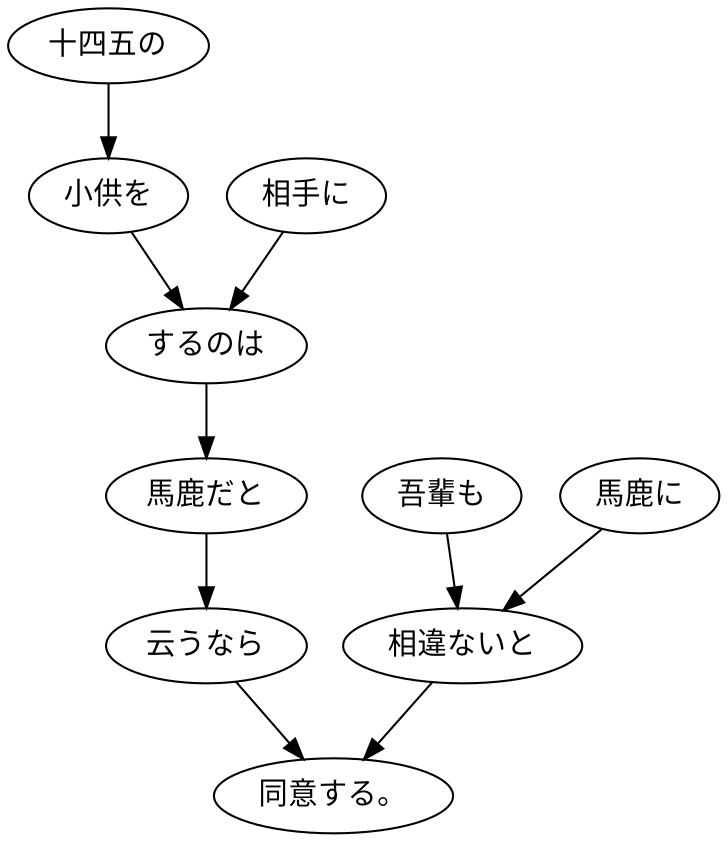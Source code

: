 digraph graph5209 {
	node0 [label="十四五の"];
	node1 [label="小供を"];
	node2 [label="相手に"];
	node3 [label="するのは"];
	node4 [label="馬鹿だと"];
	node5 [label="云うなら"];
	node6 [label="吾輩も"];
	node7 [label="馬鹿に"];
	node8 [label="相違ないと"];
	node9 [label="同意する。"];
	node0 -> node1;
	node1 -> node3;
	node2 -> node3;
	node3 -> node4;
	node4 -> node5;
	node5 -> node9;
	node6 -> node8;
	node7 -> node8;
	node8 -> node9;
}
